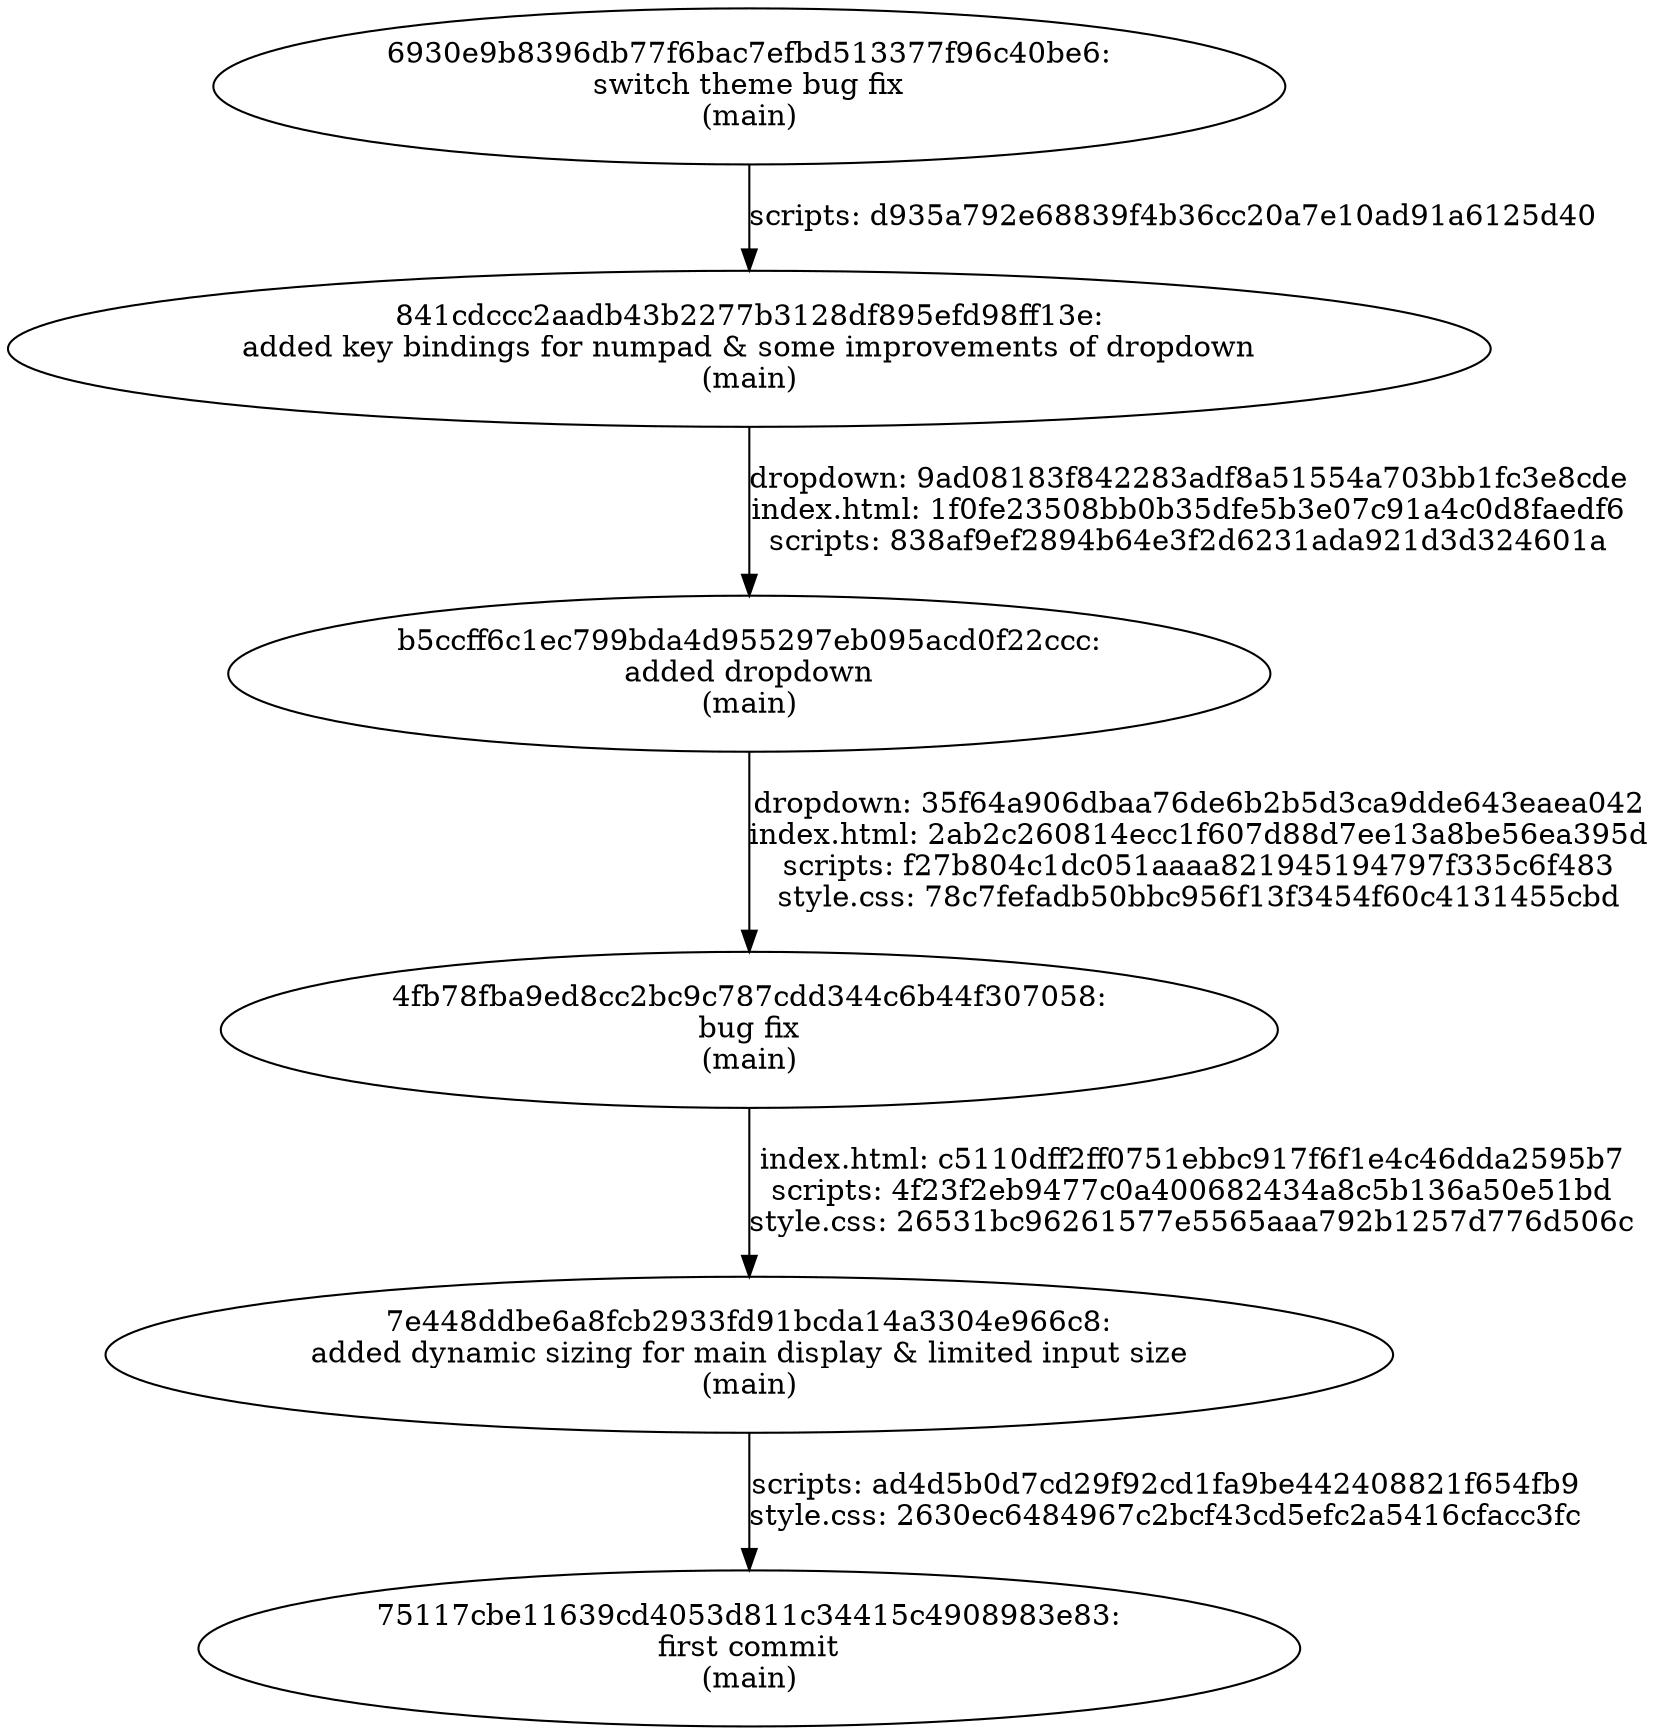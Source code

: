 digraph GitVizor {
	"6930e9b8396db77f6bac7efbd513377f96c40be6" [label="6930e9b8396db77f6bac7efbd513377f96c40be6:
switch theme bug fix
(main)"]
	"841cdccc2aadb43b2277b3128df895efd98ff13e" [label="841cdccc2aadb43b2277b3128df895efd98ff13e:
added key bindings for numpad & some improvements of dropdown
(main)"]
	b5ccff6c1ec799bda4d955297eb095acd0f22ccc [label="b5ccff6c1ec799bda4d955297eb095acd0f22ccc:
added dropdown
(main)"]
	"4fb78fba9ed8cc2bc9c787cdd344c6b44f307058" [label="4fb78fba9ed8cc2bc9c787cdd344c6b44f307058:
bug fix
(main)"]
	"7e448ddbe6a8fcb2933fd91bcda14a3304e966c8" [label="7e448ddbe6a8fcb2933fd91bcda14a3304e966c8:
added dynamic sizing for main display & limited input size
(main)"]
	"75117cbe11639cd4053d811c34415c4908983e83" [label="75117cbe11639cd4053d811c34415c4908983e83:
first commit
(main)"]
	"6930e9b8396db77f6bac7efbd513377f96c40be6" -> "841cdccc2aadb43b2277b3128df895efd98ff13e" [label="scripts: d935a792e68839f4b36cc20a7e10ad91a6125d40
"]
	"841cdccc2aadb43b2277b3128df895efd98ff13e" -> b5ccff6c1ec799bda4d955297eb095acd0f22ccc [label="dropdown: 9ad08183f842283adf8a51554a703bb1fc3e8cde
index.html: 1f0fe23508bb0b35dfe5b3e07c91a4c0d8faedf6
scripts: 838af9ef2894b64e3f2d6231ada921d3d324601a
"]
	b5ccff6c1ec799bda4d955297eb095acd0f22ccc -> "4fb78fba9ed8cc2bc9c787cdd344c6b44f307058" [label="dropdown: 35f64a906dbaa76de6b2b5d3ca9dde643eaea042
index.html: 2ab2c260814ecc1f607d88d7ee13a8be56ea395d
scripts: f27b804c1dc051aaaa821945194797f335c6f483
style.css: 78c7fefadb50bbc956f13f3454f60c4131455cbd
"]
	"4fb78fba9ed8cc2bc9c787cdd344c6b44f307058" -> "7e448ddbe6a8fcb2933fd91bcda14a3304e966c8" [label="index.html: c5110dff2ff0751ebbc917f6f1e4c46dda2595b7
scripts: 4f23f2eb9477c0a400682434a8c5b136a50e51bd
style.css: 26531bc96261577e5565aaa792b1257d776d506c
"]
	"7e448ddbe6a8fcb2933fd91bcda14a3304e966c8" -> "75117cbe11639cd4053d811c34415c4908983e83" [label="scripts: ad4d5b0d7cd29f92cd1fa9be442408821f654fb9
style.css: 2630ec6484967c2bcf43cd5efc2a5416cfacc3fc
"]
}
